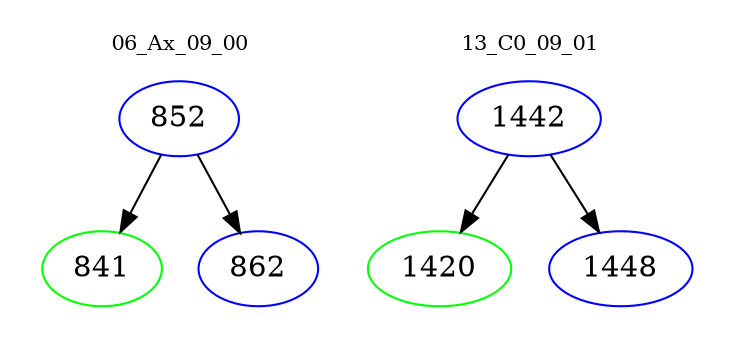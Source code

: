 digraph{
subgraph cluster_0 {
color = white
label = "06_Ax_09_00";
fontsize=10;
T0_852 [label="852", color="blue"]
T0_852 -> T0_841 [color="black"]
T0_841 [label="841", color="green"]
T0_852 -> T0_862 [color="black"]
T0_862 [label="862", color="blue"]
}
subgraph cluster_1 {
color = white
label = "13_C0_09_01";
fontsize=10;
T1_1442 [label="1442", color="blue"]
T1_1442 -> T1_1420 [color="black"]
T1_1420 [label="1420", color="green"]
T1_1442 -> T1_1448 [color="black"]
T1_1448 [label="1448", color="blue"]
}
}
